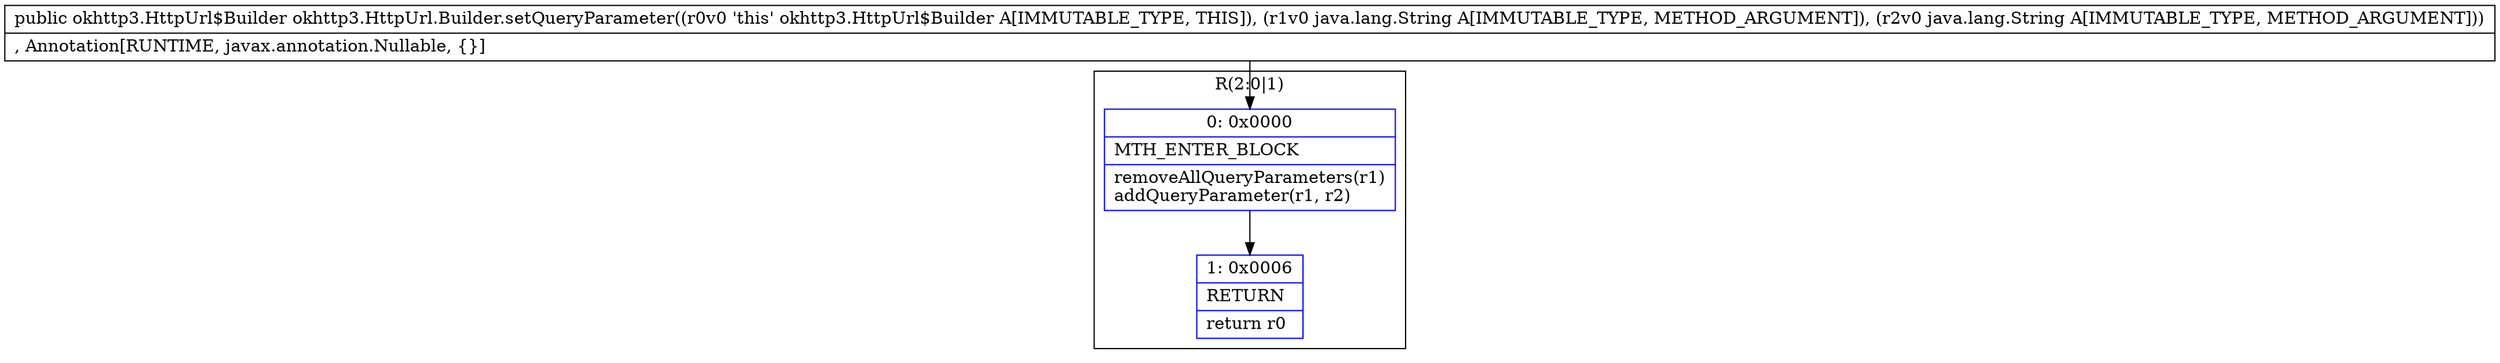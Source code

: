 digraph "CFG forokhttp3.HttpUrl.Builder.setQueryParameter(Ljava\/lang\/String;Ljava\/lang\/String;)Lokhttp3\/HttpUrl$Builder;" {
subgraph cluster_Region_741390102 {
label = "R(2:0|1)";
node [shape=record,color=blue];
Node_0 [shape=record,label="{0\:\ 0x0000|MTH_ENTER_BLOCK\l|removeAllQueryParameters(r1)\laddQueryParameter(r1, r2)\l}"];
Node_1 [shape=record,label="{1\:\ 0x0006|RETURN\l|return r0\l}"];
}
MethodNode[shape=record,label="{public okhttp3.HttpUrl$Builder okhttp3.HttpUrl.Builder.setQueryParameter((r0v0 'this' okhttp3.HttpUrl$Builder A[IMMUTABLE_TYPE, THIS]), (r1v0 java.lang.String A[IMMUTABLE_TYPE, METHOD_ARGUMENT]), (r2v0 java.lang.String A[IMMUTABLE_TYPE, METHOD_ARGUMENT]))  | , Annotation[RUNTIME, javax.annotation.Nullable, \{\}]\l}"];
MethodNode -> Node_0;
Node_0 -> Node_1;
}

